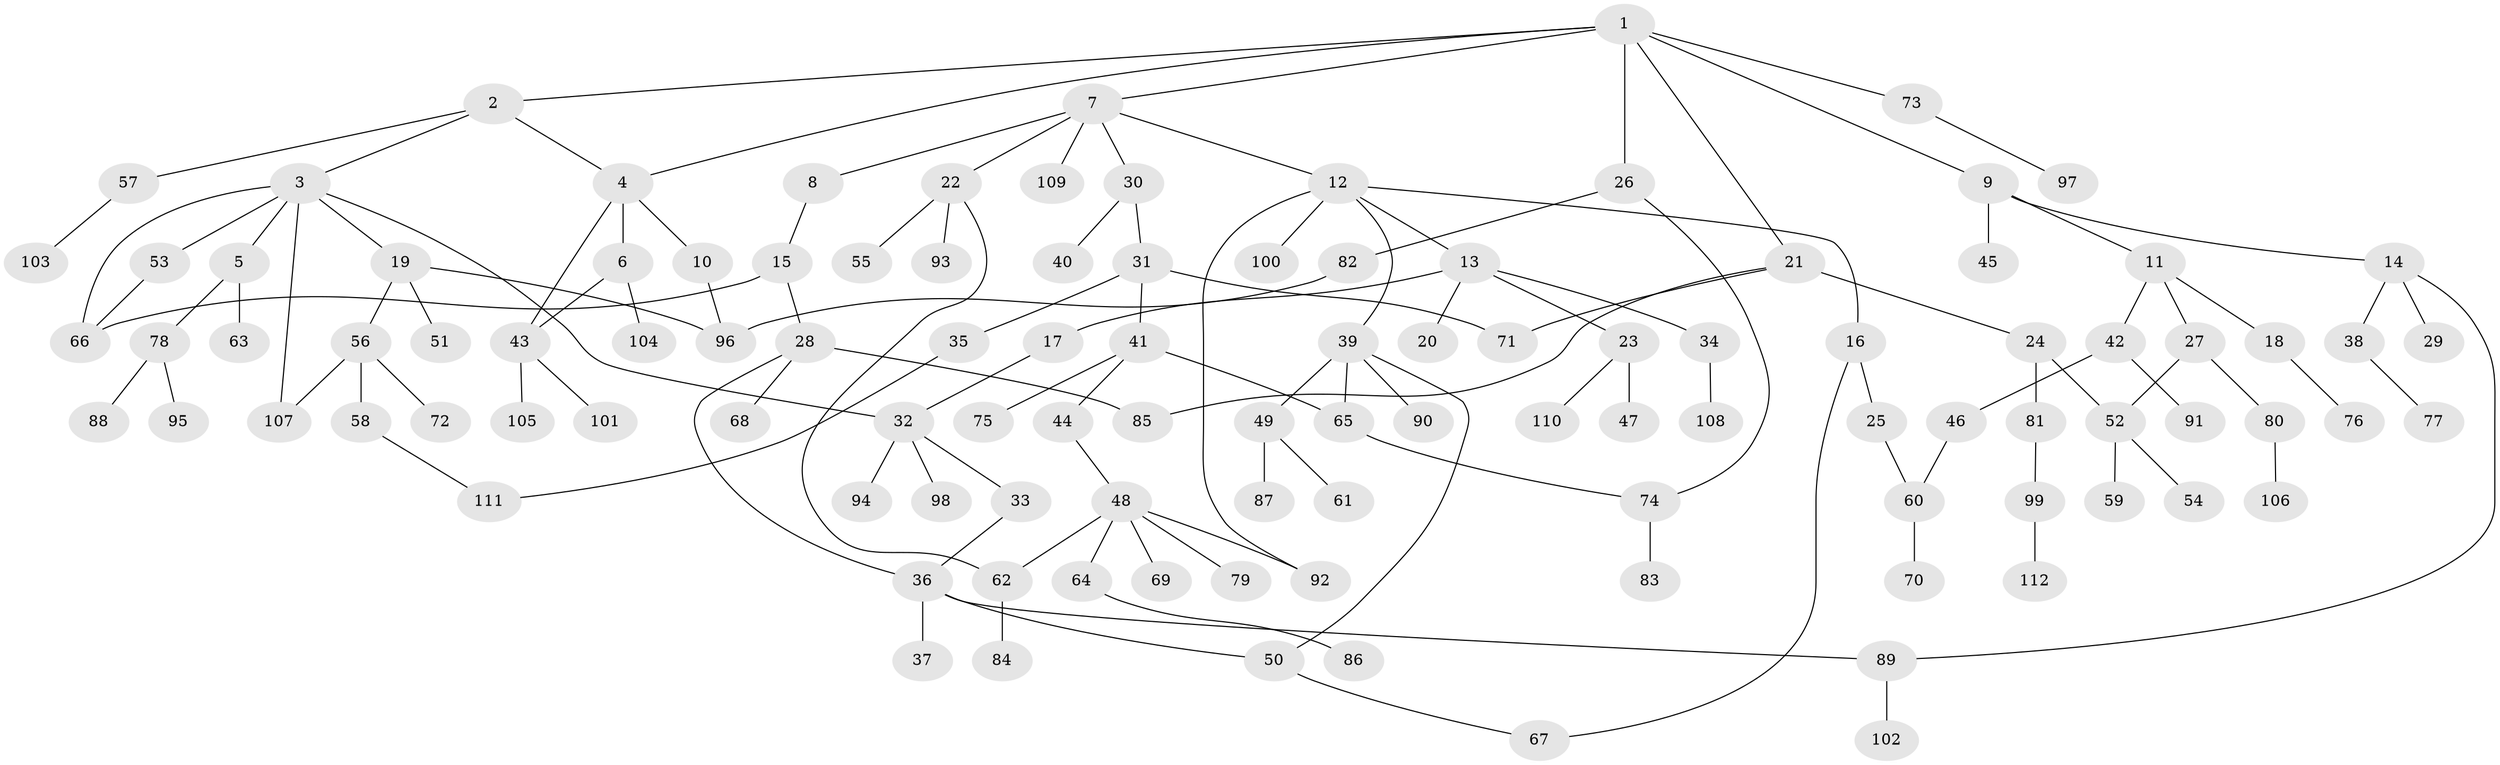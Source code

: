 // coarse degree distribution, {8: 0.017543859649122806, 6: 0.017543859649122806, 4: 0.14035087719298245, 2: 0.2631578947368421, 5: 0.05263157894736842, 3: 0.2631578947368421, 1: 0.24561403508771928}
// Generated by graph-tools (version 1.1) at 2025/48/03/04/25 22:48:35]
// undirected, 112 vertices, 132 edges
graph export_dot {
  node [color=gray90,style=filled];
  1;
  2;
  3;
  4;
  5;
  6;
  7;
  8;
  9;
  10;
  11;
  12;
  13;
  14;
  15;
  16;
  17;
  18;
  19;
  20;
  21;
  22;
  23;
  24;
  25;
  26;
  27;
  28;
  29;
  30;
  31;
  32;
  33;
  34;
  35;
  36;
  37;
  38;
  39;
  40;
  41;
  42;
  43;
  44;
  45;
  46;
  47;
  48;
  49;
  50;
  51;
  52;
  53;
  54;
  55;
  56;
  57;
  58;
  59;
  60;
  61;
  62;
  63;
  64;
  65;
  66;
  67;
  68;
  69;
  70;
  71;
  72;
  73;
  74;
  75;
  76;
  77;
  78;
  79;
  80;
  81;
  82;
  83;
  84;
  85;
  86;
  87;
  88;
  89;
  90;
  91;
  92;
  93;
  94;
  95;
  96;
  97;
  98;
  99;
  100;
  101;
  102;
  103;
  104;
  105;
  106;
  107;
  108;
  109;
  110;
  111;
  112;
  1 -- 2;
  1 -- 7;
  1 -- 9;
  1 -- 21;
  1 -- 26;
  1 -- 73;
  1 -- 4;
  2 -- 3;
  2 -- 4;
  2 -- 57;
  3 -- 5;
  3 -- 19;
  3 -- 32;
  3 -- 53;
  3 -- 107;
  3 -- 66;
  4 -- 6;
  4 -- 10;
  4 -- 43;
  5 -- 63;
  5 -- 78;
  6 -- 43;
  6 -- 104;
  7 -- 8;
  7 -- 12;
  7 -- 22;
  7 -- 30;
  7 -- 109;
  8 -- 15;
  9 -- 11;
  9 -- 14;
  9 -- 45;
  10 -- 96;
  11 -- 18;
  11 -- 27;
  11 -- 42;
  12 -- 13;
  12 -- 16;
  12 -- 39;
  12 -- 92;
  12 -- 100;
  13 -- 17;
  13 -- 20;
  13 -- 23;
  13 -- 34;
  14 -- 29;
  14 -- 38;
  14 -- 89;
  15 -- 28;
  15 -- 66;
  16 -- 25;
  16 -- 67;
  17 -- 32;
  18 -- 76;
  19 -- 51;
  19 -- 56;
  19 -- 96;
  21 -- 24;
  21 -- 85;
  21 -- 71;
  22 -- 55;
  22 -- 62;
  22 -- 93;
  23 -- 47;
  23 -- 110;
  24 -- 81;
  24 -- 52;
  25 -- 60;
  26 -- 82;
  26 -- 74;
  27 -- 52;
  27 -- 80;
  28 -- 68;
  28 -- 85;
  28 -- 36;
  30 -- 31;
  30 -- 40;
  31 -- 35;
  31 -- 41;
  31 -- 71;
  32 -- 33;
  32 -- 94;
  32 -- 98;
  33 -- 36;
  34 -- 108;
  35 -- 111;
  36 -- 37;
  36 -- 50;
  36 -- 89;
  38 -- 77;
  39 -- 49;
  39 -- 90;
  39 -- 50;
  39 -- 65;
  41 -- 44;
  41 -- 65;
  41 -- 75;
  42 -- 46;
  42 -- 91;
  43 -- 101;
  43 -- 105;
  44 -- 48;
  46 -- 60;
  48 -- 64;
  48 -- 69;
  48 -- 79;
  48 -- 62;
  48 -- 92;
  49 -- 61;
  49 -- 87;
  50 -- 67;
  52 -- 54;
  52 -- 59;
  53 -- 66;
  56 -- 58;
  56 -- 72;
  56 -- 107;
  57 -- 103;
  58 -- 111;
  60 -- 70;
  62 -- 84;
  64 -- 86;
  65 -- 74;
  73 -- 97;
  74 -- 83;
  78 -- 88;
  78 -- 95;
  80 -- 106;
  81 -- 99;
  82 -- 96;
  89 -- 102;
  99 -- 112;
}
